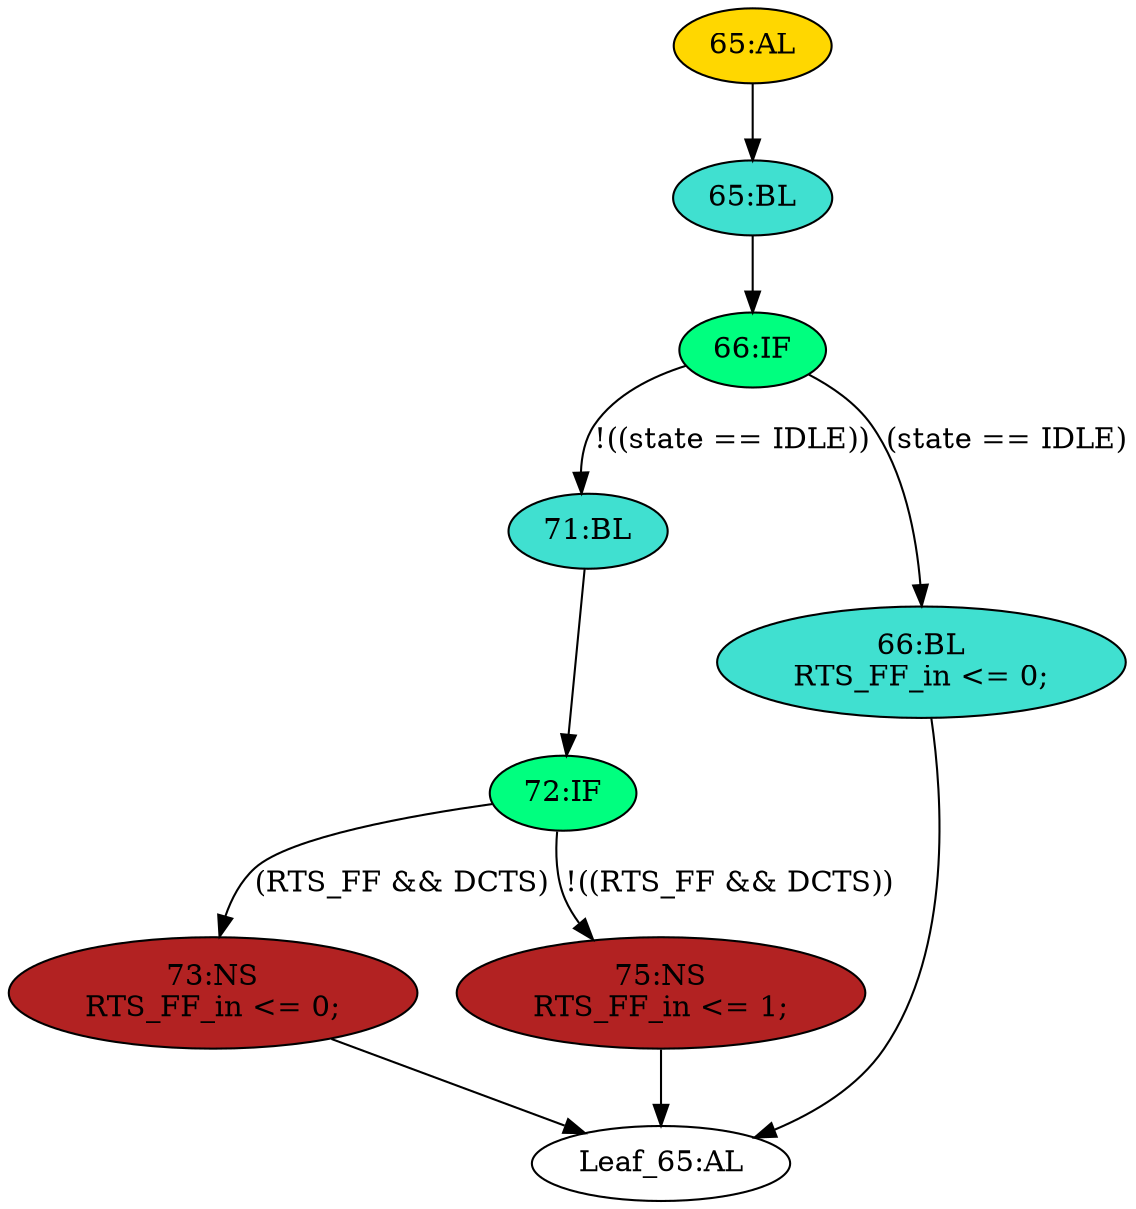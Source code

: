 strict digraph "" {
	node [label="\N"];
	"73:NS"	 [ast="<pyverilog.vparser.ast.NonblockingSubstitution object at 0x7fdb0bedb050>",
		fillcolor=firebrick,
		label="73:NS
RTS_FF_in <= 0;",
		statements="[<pyverilog.vparser.ast.NonblockingSubstitution object at 0x7fdb0bedb050>]",
		style=filled,
		typ=NonblockingSubstitution];
	"Leaf_65:AL"	 [def_var="['RTS_FF_in']",
		label="Leaf_65:AL"];
	"73:NS" -> "Leaf_65:AL"	 [cond="[]",
		lineno=None];
	"75:NS"	 [ast="<pyverilog.vparser.ast.NonblockingSubstitution object at 0x7fdb0bedb210>",
		fillcolor=firebrick,
		label="75:NS
RTS_FF_in <= 1;",
		statements="[<pyverilog.vparser.ast.NonblockingSubstitution object at 0x7fdb0bedb210>]",
		style=filled,
		typ=NonblockingSubstitution];
	"75:NS" -> "Leaf_65:AL"	 [cond="[]",
		lineno=None];
	"66:IF"	 [ast="<pyverilog.vparser.ast.IfStatement object at 0x7fdb0bedb350>",
		fillcolor=springgreen,
		label="66:IF",
		statements="[]",
		style=filled,
		typ=IfStatement];
	"71:BL"	 [ast="<pyverilog.vparser.ast.Block object at 0x7fdb0bedb3d0>",
		fillcolor=turquoise,
		label="71:BL",
		statements="[]",
		style=filled,
		typ=Block];
	"66:IF" -> "71:BL"	 [cond="['state', 'IDLE']",
		label="!((state == IDLE))",
		lineno=66];
	"66:BL"	 [ast="<pyverilog.vparser.ast.Block object at 0x7fdb0bedb550>",
		fillcolor=turquoise,
		label="66:BL
RTS_FF_in <= 0;",
		statements="[<pyverilog.vparser.ast.NonblockingSubstitution object at 0x7fdb0bedb590>]",
		style=filled,
		typ=Block];
	"66:IF" -> "66:BL"	 [cond="['state', 'IDLE']",
		label="(state == IDLE)",
		lineno=66];
	"65:BL"	 [ast="<pyverilog.vparser.ast.Block object at 0x7fdb0bed62d0>",
		fillcolor=turquoise,
		label="65:BL",
		statements="[]",
		style=filled,
		typ=Block];
	"65:BL" -> "66:IF"	 [cond="[]",
		lineno=None];
	"72:IF"	 [ast="<pyverilog.vparser.ast.IfStatement object at 0x7fdb0bedb410>",
		fillcolor=springgreen,
		label="72:IF",
		statements="[]",
		style=filled,
		typ=IfStatement];
	"71:BL" -> "72:IF"	 [cond="[]",
		lineno=None];
	"66:BL" -> "Leaf_65:AL"	 [cond="[]",
		lineno=None];
	"72:IF" -> "73:NS"	 [cond="['RTS_FF', 'DCTS']",
		label="(RTS_FF && DCTS)",
		lineno=72];
	"72:IF" -> "75:NS"	 [cond="['RTS_FF', 'DCTS']",
		label="!((RTS_FF && DCTS))",
		lineno=72];
	"65:AL"	 [ast="<pyverilog.vparser.ast.Always object at 0x7fdb0bedb790>",
		clk_sens=False,
		fillcolor=gold,
		label="65:AL",
		sens="['state', 'RTS_FF', 'DCTS']",
		statements="[]",
		style=filled,
		typ=Always,
		use_var="['RTS_FF', 'IDLE', 'DCTS', 'state']"];
	"65:AL" -> "65:BL"	 [cond="[]",
		lineno=None];
}
